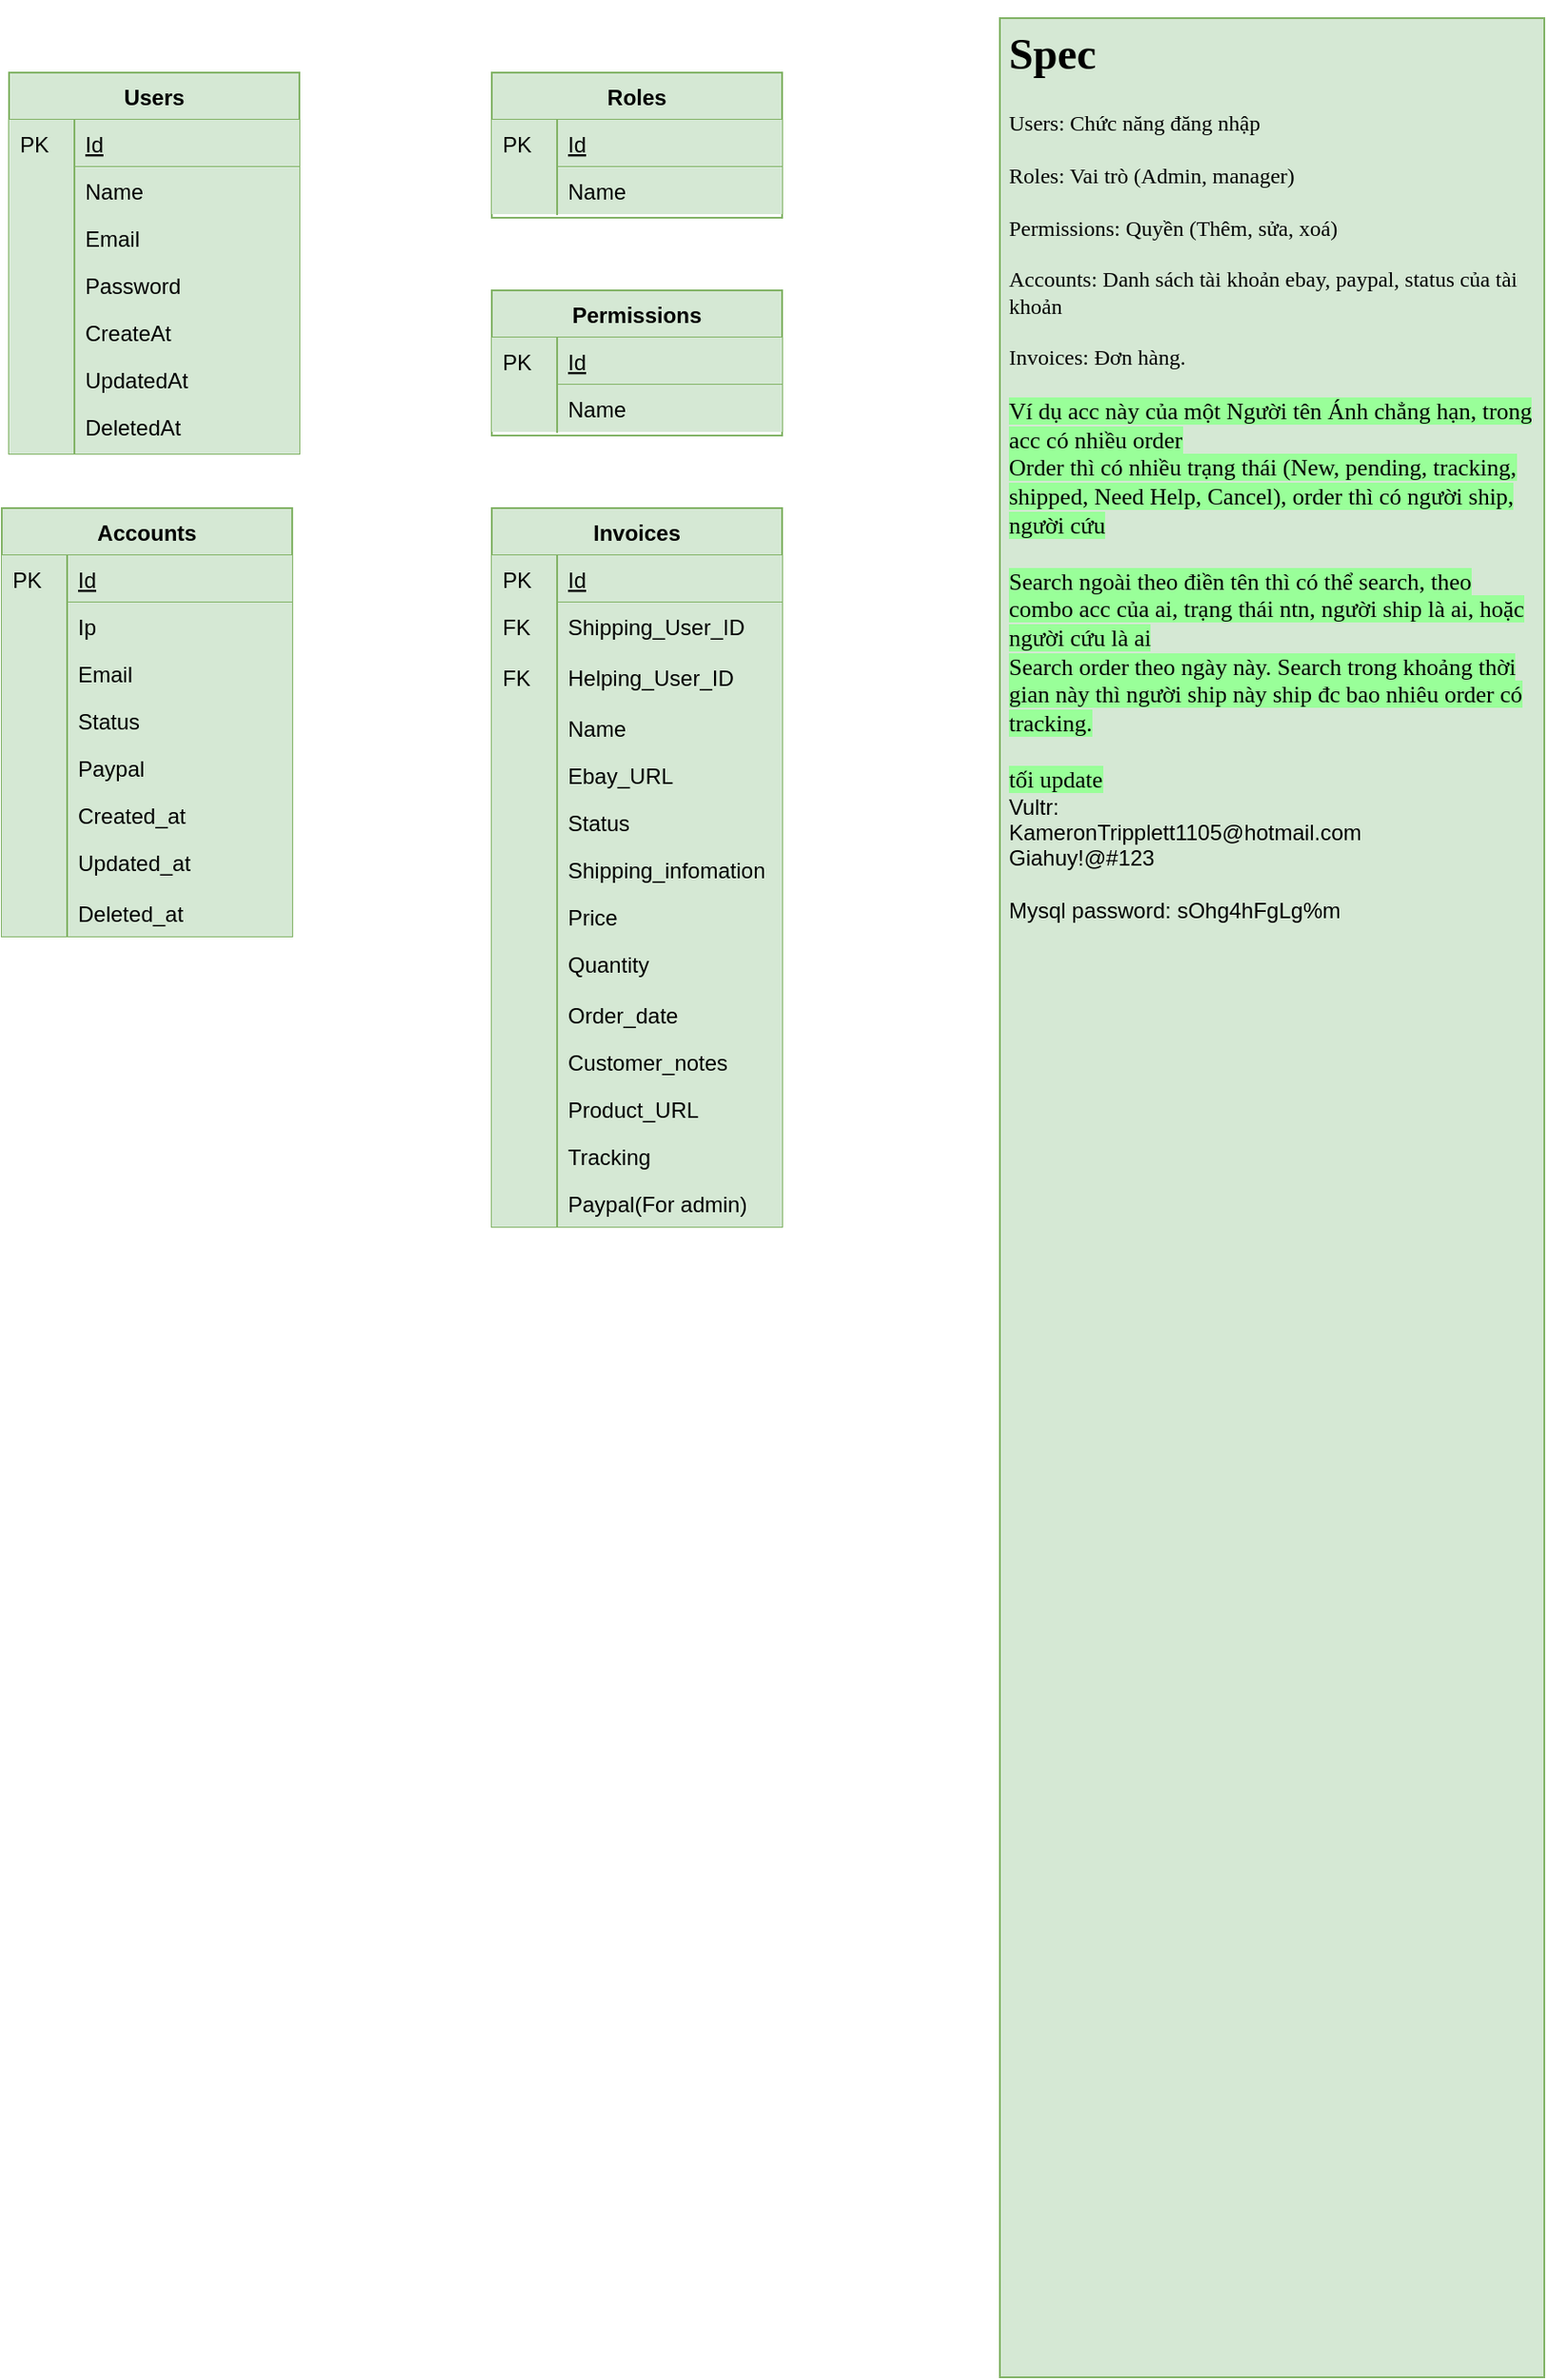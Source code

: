 <mxfile version="14.5.3" type="github">
  <diagram id="y0ZnOP137szRTd-gRZoK" name="Page-1">
    <mxGraphModel dx="946" dy="549" grid="1" gridSize="10" guides="1" tooltips="1" connect="1" arrows="1" fold="1" page="1" pageScale="1" pageWidth="850" pageHeight="1100" math="0" shadow="0">
      <root>
        <mxCell id="0" />
        <mxCell id="1" parent="0" />
        <mxCell id="boPJylaTcidCuEN8FEum-6" value="Users" style="swimlane;fontStyle=1;childLayout=stackLayout;horizontal=1;startSize=26;horizontalStack=0;resizeParent=1;resizeLast=0;collapsible=1;marginBottom=0;rounded=0;shadow=0;strokeWidth=1;fillColor=#d5e8d4;strokeColor=#82b366;" parent="1" vertex="1">
          <mxGeometry x="54" y="40" width="160" height="210" as="geometry">
            <mxRectangle x="260" y="80" width="160" height="26" as="alternateBounds" />
          </mxGeometry>
        </mxCell>
        <mxCell id="boPJylaTcidCuEN8FEum-7" value="Id" style="shape=partialRectangle;top=0;left=0;right=0;bottom=1;align=left;verticalAlign=top;fillColor=#d5e8d4;spacingLeft=40;spacingRight=4;overflow=hidden;rotatable=0;points=[[0,0.5],[1,0.5]];portConstraint=eastwest;dropTarget=0;rounded=0;shadow=0;strokeWidth=1;fontStyle=4;strokeColor=#82b366;" parent="boPJylaTcidCuEN8FEum-6" vertex="1">
          <mxGeometry y="26" width="160" height="26" as="geometry" />
        </mxCell>
        <mxCell id="boPJylaTcidCuEN8FEum-8" value="PK" style="shape=partialRectangle;top=0;left=0;bottom=0;fillColor=#d5e8d4;align=left;verticalAlign=top;spacingLeft=4;spacingRight=4;overflow=hidden;rotatable=0;points=[];portConstraint=eastwest;part=1;strokeColor=#82b366;" parent="boPJylaTcidCuEN8FEum-7" vertex="1" connectable="0">
          <mxGeometry width="36" height="26" as="geometry" />
        </mxCell>
        <mxCell id="boPJylaTcidCuEN8FEum-9" value="Name" style="shape=partialRectangle;top=0;left=0;right=0;bottom=0;align=left;verticalAlign=top;fillColor=#d5e8d4;spacingLeft=40;spacingRight=4;overflow=hidden;rotatable=0;points=[[0,0.5],[1,0.5]];portConstraint=eastwest;dropTarget=0;rounded=0;shadow=0;strokeWidth=1;strokeColor=#82b366;" parent="boPJylaTcidCuEN8FEum-6" vertex="1">
          <mxGeometry y="52" width="160" height="26" as="geometry" />
        </mxCell>
        <mxCell id="boPJylaTcidCuEN8FEum-10" value="" style="shape=partialRectangle;top=0;left=0;bottom=0;fillColor=#d5e8d4;align=left;verticalAlign=top;spacingLeft=4;spacingRight=4;overflow=hidden;rotatable=0;points=[];portConstraint=eastwest;part=1;strokeColor=#82b366;" parent="boPJylaTcidCuEN8FEum-9" vertex="1" connectable="0">
          <mxGeometry width="36" height="26" as="geometry" />
        </mxCell>
        <mxCell id="boPJylaTcidCuEN8FEum-11" value="Email" style="shape=partialRectangle;top=0;left=0;right=0;bottom=0;align=left;verticalAlign=top;fillColor=#d5e8d4;spacingLeft=40;spacingRight=4;overflow=hidden;rotatable=0;points=[[0,0.5],[1,0.5]];portConstraint=eastwest;dropTarget=0;rounded=0;shadow=0;strokeWidth=1;strokeColor=#82b366;" parent="boPJylaTcidCuEN8FEum-6" vertex="1">
          <mxGeometry y="78" width="160" height="26" as="geometry" />
        </mxCell>
        <mxCell id="boPJylaTcidCuEN8FEum-12" value="" style="shape=partialRectangle;top=0;left=0;bottom=0;fillColor=#d5e8d4;align=left;verticalAlign=top;spacingLeft=4;spacingRight=4;overflow=hidden;rotatable=0;points=[];portConstraint=eastwest;part=1;strokeColor=#82b366;" parent="boPJylaTcidCuEN8FEum-11" vertex="1" connectable="0">
          <mxGeometry width="36" height="26" as="geometry" />
        </mxCell>
        <mxCell id="boPJylaTcidCuEN8FEum-13" value="Password" style="shape=partialRectangle;top=0;left=0;right=0;bottom=0;align=left;verticalAlign=top;fillColor=#d5e8d4;spacingLeft=40;spacingRight=4;overflow=hidden;rotatable=0;points=[[0,0.5],[1,0.5]];portConstraint=eastwest;dropTarget=0;rounded=0;shadow=0;strokeWidth=1;strokeColor=#82b366;" parent="boPJylaTcidCuEN8FEum-6" vertex="1">
          <mxGeometry y="104" width="160" height="26" as="geometry" />
        </mxCell>
        <mxCell id="boPJylaTcidCuEN8FEum-14" value="" style="shape=partialRectangle;top=0;left=0;bottom=0;fillColor=#d5e8d4;align=left;verticalAlign=top;spacingLeft=4;spacingRight=4;overflow=hidden;rotatable=0;points=[];portConstraint=eastwest;part=1;strokeColor=#82b366;" parent="boPJylaTcidCuEN8FEum-13" vertex="1" connectable="0">
          <mxGeometry width="36" height="26" as="geometry" />
        </mxCell>
        <mxCell id="boPJylaTcidCuEN8FEum-15" value="CreateAt" style="shape=partialRectangle;top=0;left=0;right=0;bottom=0;align=left;verticalAlign=top;fillColor=#d5e8d4;spacingLeft=40;spacingRight=4;overflow=hidden;rotatable=0;points=[[0,0.5],[1,0.5]];portConstraint=eastwest;dropTarget=0;rounded=0;shadow=0;strokeWidth=1;strokeColor=#82b366;" parent="boPJylaTcidCuEN8FEum-6" vertex="1">
          <mxGeometry y="130" width="160" height="26" as="geometry" />
        </mxCell>
        <mxCell id="boPJylaTcidCuEN8FEum-16" value="" style="shape=partialRectangle;top=0;left=0;bottom=0;fillColor=#d5e8d4;align=left;verticalAlign=top;spacingLeft=4;spacingRight=4;overflow=hidden;rotatable=0;points=[];portConstraint=eastwest;part=1;strokeColor=#82b366;" parent="boPJylaTcidCuEN8FEum-15" vertex="1" connectable="0">
          <mxGeometry width="36" height="26" as="geometry" />
        </mxCell>
        <mxCell id="boPJylaTcidCuEN8FEum-17" value="UpdatedAt" style="shape=partialRectangle;top=0;left=0;right=0;bottom=0;align=left;verticalAlign=top;fillColor=#d5e8d4;spacingLeft=40;spacingRight=4;overflow=hidden;rotatable=0;points=[[0,0.5],[1,0.5]];portConstraint=eastwest;dropTarget=0;rounded=0;shadow=0;strokeWidth=1;strokeColor=#82b366;" parent="boPJylaTcidCuEN8FEum-6" vertex="1">
          <mxGeometry y="156" width="160" height="26" as="geometry" />
        </mxCell>
        <mxCell id="boPJylaTcidCuEN8FEum-18" value="" style="shape=partialRectangle;top=0;left=0;bottom=0;fillColor=#d5e8d4;align=left;verticalAlign=top;spacingLeft=4;spacingRight=4;overflow=hidden;rotatable=0;points=[];portConstraint=eastwest;part=1;strokeColor=#82b366;" parent="boPJylaTcidCuEN8FEum-17" vertex="1" connectable="0">
          <mxGeometry width="36" height="26" as="geometry" />
        </mxCell>
        <mxCell id="boPJylaTcidCuEN8FEum-19" value="DeletedAt" style="shape=partialRectangle;top=0;left=0;right=0;bottom=0;align=left;verticalAlign=top;fillColor=#d5e8d4;spacingLeft=40;spacingRight=4;overflow=hidden;rotatable=0;points=[[0,0.5],[1,0.5]];portConstraint=eastwest;dropTarget=0;rounded=0;shadow=0;strokeWidth=1;strokeColor=#82b366;" parent="boPJylaTcidCuEN8FEum-6" vertex="1">
          <mxGeometry y="182" width="160" height="28" as="geometry" />
        </mxCell>
        <mxCell id="boPJylaTcidCuEN8FEum-20" value="" style="shape=partialRectangle;top=0;left=0;bottom=0;fillColor=#d5e8d4;align=left;verticalAlign=top;spacingLeft=4;spacingRight=4;overflow=hidden;rotatable=0;points=[];portConstraint=eastwest;part=1;strokeColor=#82b366;" parent="boPJylaTcidCuEN8FEum-19" vertex="1" connectable="0">
          <mxGeometry width="36" height="28" as="geometry" />
        </mxCell>
        <mxCell id="boPJylaTcidCuEN8FEum-21" value="Roles" style="swimlane;fontStyle=1;childLayout=stackLayout;horizontal=1;startSize=26;horizontalStack=0;resizeParent=1;resizeLast=0;collapsible=1;marginBottom=0;rounded=0;shadow=0;strokeWidth=1;fillColor=#d5e8d4;strokeColor=#82b366;" parent="1" vertex="1">
          <mxGeometry x="320" y="40" width="160" height="80" as="geometry">
            <mxRectangle x="260" y="80" width="160" height="26" as="alternateBounds" />
          </mxGeometry>
        </mxCell>
        <mxCell id="boPJylaTcidCuEN8FEum-22" value="Id" style="shape=partialRectangle;top=0;left=0;right=0;bottom=1;align=left;verticalAlign=top;fillColor=#d5e8d4;spacingLeft=40;spacingRight=4;overflow=hidden;rotatable=0;points=[[0,0.5],[1,0.5]];portConstraint=eastwest;dropTarget=0;rounded=0;shadow=0;strokeWidth=1;fontStyle=4;strokeColor=#82b366;" parent="boPJylaTcidCuEN8FEum-21" vertex="1">
          <mxGeometry y="26" width="160" height="26" as="geometry" />
        </mxCell>
        <mxCell id="boPJylaTcidCuEN8FEum-23" value="PK" style="shape=partialRectangle;top=0;left=0;bottom=0;fillColor=#d5e8d4;align=left;verticalAlign=top;spacingLeft=4;spacingRight=4;overflow=hidden;rotatable=0;points=[];portConstraint=eastwest;part=1;strokeColor=#82b366;" parent="boPJylaTcidCuEN8FEum-22" vertex="1" connectable="0">
          <mxGeometry width="36" height="26" as="geometry" />
        </mxCell>
        <mxCell id="boPJylaTcidCuEN8FEum-24" value="Name" style="shape=partialRectangle;top=0;left=0;right=0;bottom=0;align=left;verticalAlign=top;fillColor=#d5e8d4;spacingLeft=40;spacingRight=4;overflow=hidden;rotatable=0;points=[[0,0.5],[1,0.5]];portConstraint=eastwest;dropTarget=0;rounded=0;shadow=0;strokeWidth=1;strokeColor=#82b366;" parent="boPJylaTcidCuEN8FEum-21" vertex="1">
          <mxGeometry y="52" width="160" height="26" as="geometry" />
        </mxCell>
        <mxCell id="boPJylaTcidCuEN8FEum-25" value="" style="shape=partialRectangle;top=0;left=0;bottom=0;fillColor=#d5e8d4;align=left;verticalAlign=top;spacingLeft=4;spacingRight=4;overflow=hidden;rotatable=0;points=[];portConstraint=eastwest;part=1;strokeColor=#82b366;" parent="boPJylaTcidCuEN8FEum-24" vertex="1" connectable="0">
          <mxGeometry width="36" height="26" as="geometry" />
        </mxCell>
        <mxCell id="boPJylaTcidCuEN8FEum-37" value="&lt;h1&gt;&lt;font face=&quot;Times New Roman&quot;&gt;Spec&lt;/font&gt;&lt;/h1&gt;&lt;div&gt;&lt;font face=&quot;Times New Roman&quot;&gt;Users: Chức năng đăng nhập&lt;br&gt;&lt;br&gt;Roles: Vai trò (Admin, manager)&lt;br&gt;&lt;br&gt;&lt;/font&gt;&lt;/div&gt;&lt;div&gt;&lt;font face=&quot;Times New Roman&quot;&gt;Permissions: Quyền (Thêm, sửa, xoá)&lt;br&gt;&lt;br&gt;Accounts: Danh sách tài khoản ebay, paypal, status của tài khoản&lt;br&gt;&lt;br&gt;Invoices: Đơn hàng.&lt;br&gt;&lt;br&gt;&lt;span style=&quot;font-size: 13px ; text-align: center ; background-color: rgb(153 , 255 , 153)&quot;&gt;Ví dụ acc này của một Người tên Ánh chẳng hạn, trong acc có nhiều order&lt;br&gt;Order thì có nhiều trạng thái (New, pending, tracking, shipped, Need Help, Cancel), order thì có người ship, người cứu&lt;br&gt;&lt;br&gt;Search ngoài theo điền tên thì có thể search, theo combo acc của ai, trạng thái ntn, người ship là ai, hoặc người cứu là ai&lt;br&gt;Search order theo ngày này. Search trong khoảng thời gian này thì người ship này ship đc bao nhiêu order có tracking.&lt;br&gt;&lt;br&gt;tối update&lt;br&gt;&lt;/span&gt;&lt;/font&gt;Vultr:&lt;br&gt;KameronTripplett1105@hotmail.com&lt;br&gt;Giahuy!@#123&lt;br&gt;&lt;/div&gt;&lt;div&gt;&lt;br&gt;Mysql password:&amp;nbsp;sOhg4hFgLg%m&lt;/div&gt;" style="text;html=1;strokeColor=#82b366;fillColor=#d5e8d4;spacing=5;spacingTop=-20;whiteSpace=wrap;overflow=hidden;rounded=0;" parent="1" vertex="1">
          <mxGeometry x="600" y="10" width="300" height="1300" as="geometry" />
        </mxCell>
        <mxCell id="boPJylaTcidCuEN8FEum-38" value="Permissions" style="swimlane;fontStyle=1;childLayout=stackLayout;horizontal=1;startSize=26;horizontalStack=0;resizeParent=1;resizeLast=0;collapsible=1;marginBottom=0;rounded=0;shadow=0;strokeWidth=1;fillColor=#d5e8d4;strokeColor=#82b366;" parent="1" vertex="1">
          <mxGeometry x="320" y="160" width="160" height="80" as="geometry">
            <mxRectangle x="260" y="80" width="160" height="26" as="alternateBounds" />
          </mxGeometry>
        </mxCell>
        <mxCell id="boPJylaTcidCuEN8FEum-39" value="Id" style="shape=partialRectangle;top=0;left=0;right=0;bottom=1;align=left;verticalAlign=top;fillColor=#d5e8d4;spacingLeft=40;spacingRight=4;overflow=hidden;rotatable=0;points=[[0,0.5],[1,0.5]];portConstraint=eastwest;dropTarget=0;rounded=0;shadow=0;strokeWidth=1;fontStyle=4;strokeColor=#82b366;" parent="boPJylaTcidCuEN8FEum-38" vertex="1">
          <mxGeometry y="26" width="160" height="26" as="geometry" />
        </mxCell>
        <mxCell id="boPJylaTcidCuEN8FEum-40" value="PK" style="shape=partialRectangle;top=0;left=0;bottom=0;fillColor=#d5e8d4;align=left;verticalAlign=top;spacingLeft=4;spacingRight=4;overflow=hidden;rotatable=0;points=[];portConstraint=eastwest;part=1;strokeColor=#82b366;" parent="boPJylaTcidCuEN8FEum-39" vertex="1" connectable="0">
          <mxGeometry width="36" height="26" as="geometry" />
        </mxCell>
        <mxCell id="boPJylaTcidCuEN8FEum-41" value="Name" style="shape=partialRectangle;top=0;left=0;right=0;bottom=0;align=left;verticalAlign=top;fillColor=#d5e8d4;spacingLeft=40;spacingRight=4;overflow=hidden;rotatable=0;points=[[0,0.5],[1,0.5]];portConstraint=eastwest;dropTarget=0;rounded=0;shadow=0;strokeWidth=1;strokeColor=#82b366;" parent="boPJylaTcidCuEN8FEum-38" vertex="1">
          <mxGeometry y="52" width="160" height="26" as="geometry" />
        </mxCell>
        <mxCell id="boPJylaTcidCuEN8FEum-42" value="" style="shape=partialRectangle;top=0;left=0;bottom=0;fillColor=#d5e8d4;align=left;verticalAlign=top;spacingLeft=4;spacingRight=4;overflow=hidden;rotatable=0;points=[];portConstraint=eastwest;part=1;strokeColor=#82b366;" parent="boPJylaTcidCuEN8FEum-41" vertex="1" connectable="0">
          <mxGeometry width="36" height="26" as="geometry" />
        </mxCell>
        <mxCell id="boPJylaTcidCuEN8FEum-43" value="Accounts" style="swimlane;fontStyle=1;childLayout=stackLayout;horizontal=1;startSize=26;horizontalStack=0;resizeParent=1;resizeLast=0;collapsible=1;marginBottom=0;rounded=0;shadow=0;strokeWidth=1;fillColor=#d5e8d4;strokeColor=#82b366;" parent="1" vertex="1">
          <mxGeometry x="50" y="280" width="160" height="236" as="geometry">
            <mxRectangle x="260" y="80" width="160" height="26" as="alternateBounds" />
          </mxGeometry>
        </mxCell>
        <mxCell id="boPJylaTcidCuEN8FEum-44" value="Id" style="shape=partialRectangle;top=0;left=0;right=0;bottom=1;align=left;verticalAlign=top;fillColor=#d5e8d4;spacingLeft=40;spacingRight=4;overflow=hidden;rotatable=0;points=[[0,0.5],[1,0.5]];portConstraint=eastwest;dropTarget=0;rounded=0;shadow=0;strokeWidth=1;fontStyle=4;strokeColor=#82b366;" parent="boPJylaTcidCuEN8FEum-43" vertex="1">
          <mxGeometry y="26" width="160" height="26" as="geometry" />
        </mxCell>
        <mxCell id="boPJylaTcidCuEN8FEum-45" value="PK" style="shape=partialRectangle;top=0;left=0;bottom=0;fillColor=#d5e8d4;align=left;verticalAlign=top;spacingLeft=4;spacingRight=4;overflow=hidden;rotatable=0;points=[];portConstraint=eastwest;part=1;strokeColor=#82b366;" parent="boPJylaTcidCuEN8FEum-44" vertex="1" connectable="0">
          <mxGeometry width="36" height="26" as="geometry" />
        </mxCell>
        <mxCell id="boPJylaTcidCuEN8FEum-46" value="Ip" style="shape=partialRectangle;top=0;left=0;right=0;bottom=0;align=left;verticalAlign=top;fillColor=#d5e8d4;spacingLeft=40;spacingRight=4;overflow=hidden;rotatable=0;points=[[0,0.5],[1,0.5]];portConstraint=eastwest;dropTarget=0;rounded=0;shadow=0;strokeWidth=1;strokeColor=#82b366;" parent="boPJylaTcidCuEN8FEum-43" vertex="1">
          <mxGeometry y="52" width="160" height="26" as="geometry" />
        </mxCell>
        <mxCell id="boPJylaTcidCuEN8FEum-47" value="" style="shape=partialRectangle;top=0;left=0;bottom=0;fillColor=#d5e8d4;align=left;verticalAlign=top;spacingLeft=4;spacingRight=4;overflow=hidden;rotatable=0;points=[];portConstraint=eastwest;part=1;strokeColor=#82b366;" parent="boPJylaTcidCuEN8FEum-46" vertex="1" connectable="0">
          <mxGeometry width="36" height="26" as="geometry" />
        </mxCell>
        <mxCell id="boPJylaTcidCuEN8FEum-48" value="Email" style="shape=partialRectangle;top=0;left=0;right=0;bottom=0;align=left;verticalAlign=top;fillColor=#d5e8d4;spacingLeft=40;spacingRight=4;overflow=hidden;rotatable=0;points=[[0,0.5],[1,0.5]];portConstraint=eastwest;dropTarget=0;rounded=0;shadow=0;strokeWidth=1;strokeColor=#82b366;" parent="boPJylaTcidCuEN8FEum-43" vertex="1">
          <mxGeometry y="78" width="160" height="26" as="geometry" />
        </mxCell>
        <mxCell id="boPJylaTcidCuEN8FEum-49" value="" style="shape=partialRectangle;top=0;left=0;bottom=0;fillColor=#d5e8d4;align=left;verticalAlign=top;spacingLeft=4;spacingRight=4;overflow=hidden;rotatable=0;points=[];portConstraint=eastwest;part=1;strokeColor=#82b366;" parent="boPJylaTcidCuEN8FEum-48" vertex="1" connectable="0">
          <mxGeometry width="36" height="26" as="geometry" />
        </mxCell>
        <mxCell id="boPJylaTcidCuEN8FEum-50" value="Status" style="shape=partialRectangle;top=0;left=0;right=0;bottom=0;align=left;verticalAlign=top;fillColor=#d5e8d4;spacingLeft=40;spacingRight=4;overflow=hidden;rotatable=0;points=[[0,0.5],[1,0.5]];portConstraint=eastwest;dropTarget=0;rounded=0;shadow=0;strokeWidth=1;strokeColor=#82b366;" parent="boPJylaTcidCuEN8FEum-43" vertex="1">
          <mxGeometry y="104" width="160" height="26" as="geometry" />
        </mxCell>
        <mxCell id="boPJylaTcidCuEN8FEum-51" value="" style="shape=partialRectangle;top=0;left=0;bottom=0;fillColor=#d5e8d4;align=left;verticalAlign=top;spacingLeft=4;spacingRight=4;overflow=hidden;rotatable=0;points=[];portConstraint=eastwest;part=1;strokeColor=#82b366;" parent="boPJylaTcidCuEN8FEum-50" vertex="1" connectable="0">
          <mxGeometry width="36" height="26" as="geometry" />
        </mxCell>
        <mxCell id="boPJylaTcidCuEN8FEum-52" value="Paypal" style="shape=partialRectangle;top=0;left=0;right=0;bottom=0;align=left;verticalAlign=top;fillColor=#d5e8d4;spacingLeft=40;spacingRight=4;overflow=hidden;rotatable=0;points=[[0,0.5],[1,0.5]];portConstraint=eastwest;dropTarget=0;rounded=0;shadow=0;strokeWidth=1;strokeColor=#82b366;" parent="boPJylaTcidCuEN8FEum-43" vertex="1">
          <mxGeometry y="130" width="160" height="26" as="geometry" />
        </mxCell>
        <mxCell id="boPJylaTcidCuEN8FEum-53" value="" style="shape=partialRectangle;top=0;left=0;bottom=0;fillColor=#d5e8d4;align=left;verticalAlign=top;spacingLeft=4;spacingRight=4;overflow=hidden;rotatable=0;points=[];portConstraint=eastwest;part=1;strokeColor=#82b366;" parent="boPJylaTcidCuEN8FEum-52" vertex="1" connectable="0">
          <mxGeometry width="36" height="26" as="geometry" />
        </mxCell>
        <mxCell id="boPJylaTcidCuEN8FEum-54" value="Created_at" style="shape=partialRectangle;top=0;left=0;right=0;bottom=0;align=left;verticalAlign=top;fillColor=#d5e8d4;spacingLeft=40;spacingRight=4;overflow=hidden;rotatable=0;points=[[0,0.5],[1,0.5]];portConstraint=eastwest;dropTarget=0;rounded=0;shadow=0;strokeWidth=1;strokeColor=#82b366;" parent="boPJylaTcidCuEN8FEum-43" vertex="1">
          <mxGeometry y="156" width="160" height="26" as="geometry" />
        </mxCell>
        <mxCell id="boPJylaTcidCuEN8FEum-55" value="" style="shape=partialRectangle;top=0;left=0;bottom=0;fillColor=#d5e8d4;align=left;verticalAlign=top;spacingLeft=4;spacingRight=4;overflow=hidden;rotatable=0;points=[];portConstraint=eastwest;part=1;strokeColor=#82b366;" parent="boPJylaTcidCuEN8FEum-54" vertex="1" connectable="0">
          <mxGeometry width="36" height="26" as="geometry" />
        </mxCell>
        <mxCell id="boPJylaTcidCuEN8FEum-56" value="Updated_at" style="shape=partialRectangle;top=0;left=0;right=0;bottom=0;align=left;verticalAlign=top;fillColor=#d5e8d4;spacingLeft=40;spacingRight=4;overflow=hidden;rotatable=0;points=[[0,0.5],[1,0.5]];portConstraint=eastwest;dropTarget=0;rounded=0;shadow=0;strokeWidth=1;strokeColor=#82b366;" parent="boPJylaTcidCuEN8FEum-43" vertex="1">
          <mxGeometry y="182" width="160" height="28" as="geometry" />
        </mxCell>
        <mxCell id="boPJylaTcidCuEN8FEum-57" value="" style="shape=partialRectangle;top=0;left=0;bottom=0;fillColor=#d5e8d4;align=left;verticalAlign=top;spacingLeft=4;spacingRight=4;overflow=hidden;rotatable=0;points=[];portConstraint=eastwest;part=1;strokeColor=#82b366;" parent="boPJylaTcidCuEN8FEum-56" vertex="1" connectable="0">
          <mxGeometry width="36" height="28" as="geometry" />
        </mxCell>
        <mxCell id="r5H1ifJNaRZj2MKZkOvh-1" value="Deleted_at" style="shape=partialRectangle;top=0;left=0;right=0;bottom=0;align=left;verticalAlign=top;fillColor=#d5e8d4;spacingLeft=40;spacingRight=4;overflow=hidden;rotatable=0;points=[[0,0.5],[1,0.5]];portConstraint=eastwest;dropTarget=0;rounded=0;shadow=0;strokeWidth=1;strokeColor=#82b366;" parent="boPJylaTcidCuEN8FEum-43" vertex="1">
          <mxGeometry y="210" width="160" height="26" as="geometry" />
        </mxCell>
        <mxCell id="r5H1ifJNaRZj2MKZkOvh-2" value="" style="shape=partialRectangle;top=0;left=0;bottom=0;fillColor=#d5e8d4;align=left;verticalAlign=top;spacingLeft=4;spacingRight=4;overflow=hidden;rotatable=0;points=[];portConstraint=eastwest;part=1;strokeColor=#82b366;" parent="r5H1ifJNaRZj2MKZkOvh-1" vertex="1" connectable="0">
          <mxGeometry width="36" height="26" as="geometry" />
        </mxCell>
        <mxCell id="r5H1ifJNaRZj2MKZkOvh-3" value="Invoices" style="swimlane;fontStyle=1;childLayout=stackLayout;horizontal=1;startSize=26;horizontalStack=0;resizeParent=1;resizeLast=0;collapsible=1;marginBottom=0;rounded=0;shadow=0;strokeWidth=1;fillColor=#d5e8d4;strokeColor=#82b366;" parent="1" vertex="1">
          <mxGeometry x="320" y="280" width="160" height="396" as="geometry">
            <mxRectangle x="260" y="80" width="160" height="26" as="alternateBounds" />
          </mxGeometry>
        </mxCell>
        <mxCell id="r5H1ifJNaRZj2MKZkOvh-4" value="Id" style="shape=partialRectangle;top=0;left=0;right=0;bottom=1;align=left;verticalAlign=top;fillColor=#d5e8d4;spacingLeft=40;spacingRight=4;overflow=hidden;rotatable=0;points=[[0,0.5],[1,0.5]];portConstraint=eastwest;dropTarget=0;rounded=0;shadow=0;strokeWidth=1;fontStyle=4;strokeColor=#82b366;" parent="r5H1ifJNaRZj2MKZkOvh-3" vertex="1">
          <mxGeometry y="26" width="160" height="26" as="geometry" />
        </mxCell>
        <mxCell id="r5H1ifJNaRZj2MKZkOvh-5" value="PK" style="shape=partialRectangle;top=0;left=0;bottom=0;fillColor=#d5e8d4;align=left;verticalAlign=top;spacingLeft=4;spacingRight=4;overflow=hidden;rotatable=0;points=[];portConstraint=eastwest;part=1;strokeColor=#82b366;" parent="r5H1ifJNaRZj2MKZkOvh-4" vertex="1" connectable="0">
          <mxGeometry width="36" height="26" as="geometry" />
        </mxCell>
        <mxCell id="r5H1ifJNaRZj2MKZkOvh-20" value="Shipping_User_ID" style="shape=partialRectangle;top=0;left=0;right=0;bottom=0;align=left;verticalAlign=top;fillColor=#d5e8d4;spacingLeft=40;spacingRight=4;overflow=hidden;rotatable=0;points=[[0,0.5],[1,0.5]];portConstraint=eastwest;dropTarget=0;rounded=0;shadow=0;strokeWidth=1;strokeColor=#82b366;" parent="r5H1ifJNaRZj2MKZkOvh-3" vertex="1">
          <mxGeometry y="52" width="160" height="28" as="geometry" />
        </mxCell>
        <mxCell id="r5H1ifJNaRZj2MKZkOvh-21" value="FK" style="shape=partialRectangle;top=0;left=0;bottom=0;fillColor=#d5e8d4;align=left;verticalAlign=top;spacingLeft=4;spacingRight=4;overflow=hidden;rotatable=0;points=[];portConstraint=eastwest;part=1;strokeColor=#82b366;" parent="r5H1ifJNaRZj2MKZkOvh-20" vertex="1" connectable="0">
          <mxGeometry width="36" height="28" as="geometry" />
        </mxCell>
        <mxCell id="r5H1ifJNaRZj2MKZkOvh-24" value="Helping_User_ID" style="shape=partialRectangle;top=0;left=0;right=0;bottom=0;align=left;verticalAlign=top;fillColor=#d5e8d4;spacingLeft=40;spacingRight=4;overflow=hidden;rotatable=0;points=[[0,0.5],[1,0.5]];portConstraint=eastwest;dropTarget=0;rounded=0;shadow=0;strokeWidth=1;strokeColor=#82b366;" parent="r5H1ifJNaRZj2MKZkOvh-3" vertex="1">
          <mxGeometry y="80" width="160" height="28" as="geometry" />
        </mxCell>
        <mxCell id="r5H1ifJNaRZj2MKZkOvh-25" value="FK" style="shape=partialRectangle;top=0;left=0;bottom=0;fillColor=#d5e8d4;align=left;verticalAlign=top;spacingLeft=4;spacingRight=4;overflow=hidden;rotatable=0;points=[];portConstraint=eastwest;part=1;strokeColor=#82b366;" parent="r5H1ifJNaRZj2MKZkOvh-24" vertex="1" connectable="0">
          <mxGeometry width="36" height="28" as="geometry" />
        </mxCell>
        <mxCell id="r5H1ifJNaRZj2MKZkOvh-6" value="Name" style="shape=partialRectangle;top=0;left=0;right=0;bottom=0;align=left;verticalAlign=top;fillColor=#d5e8d4;spacingLeft=40;spacingRight=4;overflow=hidden;rotatable=0;points=[[0,0.5],[1,0.5]];portConstraint=eastwest;dropTarget=0;rounded=0;shadow=0;strokeWidth=1;strokeColor=#82b366;" parent="r5H1ifJNaRZj2MKZkOvh-3" vertex="1">
          <mxGeometry y="108" width="160" height="26" as="geometry" />
        </mxCell>
        <mxCell id="r5H1ifJNaRZj2MKZkOvh-7" value="" style="shape=partialRectangle;top=0;left=0;bottom=0;fillColor=#d5e8d4;align=left;verticalAlign=top;spacingLeft=4;spacingRight=4;overflow=hidden;rotatable=0;points=[];portConstraint=eastwest;part=1;strokeColor=#82b366;" parent="r5H1ifJNaRZj2MKZkOvh-6" vertex="1" connectable="0">
          <mxGeometry width="36" height="26" as="geometry" />
        </mxCell>
        <mxCell id="r5H1ifJNaRZj2MKZkOvh-8" value="Ebay_URL" style="shape=partialRectangle;top=0;left=0;right=0;bottom=0;align=left;verticalAlign=top;fillColor=#d5e8d4;spacingLeft=40;spacingRight=4;overflow=hidden;rotatable=0;points=[[0,0.5],[1,0.5]];portConstraint=eastwest;dropTarget=0;rounded=0;shadow=0;strokeWidth=1;strokeColor=#82b366;" parent="r5H1ifJNaRZj2MKZkOvh-3" vertex="1">
          <mxGeometry y="134" width="160" height="26" as="geometry" />
        </mxCell>
        <mxCell id="r5H1ifJNaRZj2MKZkOvh-9" value="" style="shape=partialRectangle;top=0;left=0;bottom=0;fillColor=#d5e8d4;align=left;verticalAlign=top;spacingLeft=4;spacingRight=4;overflow=hidden;rotatable=0;points=[];portConstraint=eastwest;part=1;strokeColor=#82b366;" parent="r5H1ifJNaRZj2MKZkOvh-8" vertex="1" connectable="0">
          <mxGeometry width="36" height="26" as="geometry" />
        </mxCell>
        <mxCell id="r5H1ifJNaRZj2MKZkOvh-10" value="Status" style="shape=partialRectangle;top=0;left=0;right=0;bottom=0;align=left;verticalAlign=top;fillColor=#d5e8d4;spacingLeft=40;spacingRight=4;overflow=hidden;rotatable=0;points=[[0,0.5],[1,0.5]];portConstraint=eastwest;dropTarget=0;rounded=0;shadow=0;strokeWidth=1;strokeColor=#82b366;" parent="r5H1ifJNaRZj2MKZkOvh-3" vertex="1">
          <mxGeometry y="160" width="160" height="26" as="geometry" />
        </mxCell>
        <mxCell id="r5H1ifJNaRZj2MKZkOvh-11" value="" style="shape=partialRectangle;top=0;left=0;bottom=0;fillColor=#d5e8d4;align=left;verticalAlign=top;spacingLeft=4;spacingRight=4;overflow=hidden;rotatable=0;points=[];portConstraint=eastwest;part=1;strokeColor=#82b366;" parent="r5H1ifJNaRZj2MKZkOvh-10" vertex="1" connectable="0">
          <mxGeometry width="36" height="26" as="geometry" />
        </mxCell>
        <mxCell id="r5H1ifJNaRZj2MKZkOvh-12" value="Shipping_infomation" style="shape=partialRectangle;top=0;left=0;right=0;bottom=0;align=left;verticalAlign=top;fillColor=#d5e8d4;spacingLeft=40;spacingRight=4;overflow=hidden;rotatable=0;points=[[0,0.5],[1,0.5]];portConstraint=eastwest;dropTarget=0;rounded=0;shadow=0;strokeWidth=1;strokeColor=#82b366;" parent="r5H1ifJNaRZj2MKZkOvh-3" vertex="1">
          <mxGeometry y="186" width="160" height="26" as="geometry" />
        </mxCell>
        <mxCell id="r5H1ifJNaRZj2MKZkOvh-13" value="" style="shape=partialRectangle;top=0;left=0;bottom=0;fillColor=#d5e8d4;align=left;verticalAlign=top;spacingLeft=4;spacingRight=4;overflow=hidden;rotatable=0;points=[];portConstraint=eastwest;part=1;strokeColor=#82b366;" parent="r5H1ifJNaRZj2MKZkOvh-12" vertex="1" connectable="0">
          <mxGeometry width="36" height="26" as="geometry" />
        </mxCell>
        <mxCell id="r5H1ifJNaRZj2MKZkOvh-14" value="Price" style="shape=partialRectangle;top=0;left=0;right=0;bottom=0;align=left;verticalAlign=top;fillColor=#d5e8d4;spacingLeft=40;spacingRight=4;overflow=hidden;rotatable=0;points=[[0,0.5],[1,0.5]];portConstraint=eastwest;dropTarget=0;rounded=0;shadow=0;strokeWidth=1;strokeColor=#82b366;" parent="r5H1ifJNaRZj2MKZkOvh-3" vertex="1">
          <mxGeometry y="212" width="160" height="26" as="geometry" />
        </mxCell>
        <mxCell id="r5H1ifJNaRZj2MKZkOvh-15" value="" style="shape=partialRectangle;top=0;left=0;bottom=0;fillColor=#d5e8d4;align=left;verticalAlign=top;spacingLeft=4;spacingRight=4;overflow=hidden;rotatable=0;points=[];portConstraint=eastwest;part=1;strokeColor=#82b366;" parent="r5H1ifJNaRZj2MKZkOvh-14" vertex="1" connectable="0">
          <mxGeometry width="36" height="26" as="geometry" />
        </mxCell>
        <mxCell id="r5H1ifJNaRZj2MKZkOvh-16" value="Quantity" style="shape=partialRectangle;top=0;left=0;right=0;bottom=0;align=left;verticalAlign=top;fillColor=#d5e8d4;spacingLeft=40;spacingRight=4;overflow=hidden;rotatable=0;points=[[0,0.5],[1,0.5]];portConstraint=eastwest;dropTarget=0;rounded=0;shadow=0;strokeWidth=1;strokeColor=#82b366;" parent="r5H1ifJNaRZj2MKZkOvh-3" vertex="1">
          <mxGeometry y="238" width="160" height="28" as="geometry" />
        </mxCell>
        <mxCell id="r5H1ifJNaRZj2MKZkOvh-17" value="" style="shape=partialRectangle;top=0;left=0;bottom=0;fillColor=#d5e8d4;align=left;verticalAlign=top;spacingLeft=4;spacingRight=4;overflow=hidden;rotatable=0;points=[];portConstraint=eastwest;part=1;strokeColor=#82b366;" parent="r5H1ifJNaRZj2MKZkOvh-16" vertex="1" connectable="0">
          <mxGeometry width="36" height="28" as="geometry" />
        </mxCell>
        <mxCell id="r5H1ifJNaRZj2MKZkOvh-18" value="Order_date" style="shape=partialRectangle;top=0;left=0;right=0;bottom=0;align=left;verticalAlign=top;fillColor=#d5e8d4;spacingLeft=40;spacingRight=4;overflow=hidden;rotatable=0;points=[[0,0.5],[1,0.5]];portConstraint=eastwest;dropTarget=0;rounded=0;shadow=0;strokeWidth=1;strokeColor=#82b366;" parent="r5H1ifJNaRZj2MKZkOvh-3" vertex="1">
          <mxGeometry y="266" width="160" height="26" as="geometry" />
        </mxCell>
        <mxCell id="r5H1ifJNaRZj2MKZkOvh-19" value="" style="shape=partialRectangle;top=0;left=0;bottom=0;fillColor=#d5e8d4;align=left;verticalAlign=top;spacingLeft=4;spacingRight=4;overflow=hidden;rotatable=0;points=[];portConstraint=eastwest;part=1;strokeColor=#82b366;" parent="r5H1ifJNaRZj2MKZkOvh-18" vertex="1" connectable="0">
          <mxGeometry width="36" height="26" as="geometry" />
        </mxCell>
        <mxCell id="r5H1ifJNaRZj2MKZkOvh-26" value="Customer_notes" style="shape=partialRectangle;top=0;left=0;right=0;bottom=0;align=left;verticalAlign=top;fillColor=#d5e8d4;spacingLeft=40;spacingRight=4;overflow=hidden;rotatable=0;points=[[0,0.5],[1,0.5]];portConstraint=eastwest;dropTarget=0;rounded=0;shadow=0;strokeWidth=1;strokeColor=#82b366;" parent="r5H1ifJNaRZj2MKZkOvh-3" vertex="1">
          <mxGeometry y="292" width="160" height="26" as="geometry" />
        </mxCell>
        <mxCell id="r5H1ifJNaRZj2MKZkOvh-27" value="" style="shape=partialRectangle;top=0;left=0;bottom=0;fillColor=#d5e8d4;align=left;verticalAlign=top;spacingLeft=4;spacingRight=4;overflow=hidden;rotatable=0;points=[];portConstraint=eastwest;part=1;strokeColor=#82b366;" parent="r5H1ifJNaRZj2MKZkOvh-26" vertex="1" connectable="0">
          <mxGeometry width="36" height="26" as="geometry" />
        </mxCell>
        <mxCell id="r5H1ifJNaRZj2MKZkOvh-28" value="Product_URL" style="shape=partialRectangle;top=0;left=0;right=0;bottom=0;align=left;verticalAlign=top;fillColor=#d5e8d4;spacingLeft=40;spacingRight=4;overflow=hidden;rotatable=0;points=[[0,0.5],[1,0.5]];portConstraint=eastwest;dropTarget=0;rounded=0;shadow=0;strokeWidth=1;strokeColor=#82b366;" parent="r5H1ifJNaRZj2MKZkOvh-3" vertex="1">
          <mxGeometry y="318" width="160" height="26" as="geometry" />
        </mxCell>
        <mxCell id="r5H1ifJNaRZj2MKZkOvh-29" value="" style="shape=partialRectangle;top=0;left=0;bottom=0;fillColor=#d5e8d4;align=left;verticalAlign=top;spacingLeft=4;spacingRight=4;overflow=hidden;rotatable=0;points=[];portConstraint=eastwest;part=1;strokeColor=#82b366;" parent="r5H1ifJNaRZj2MKZkOvh-28" vertex="1" connectable="0">
          <mxGeometry width="36" height="26" as="geometry" />
        </mxCell>
        <mxCell id="r5H1ifJNaRZj2MKZkOvh-30" value="Tracking" style="shape=partialRectangle;top=0;left=0;right=0;bottom=0;align=left;verticalAlign=top;fillColor=#d5e8d4;spacingLeft=40;spacingRight=4;overflow=hidden;rotatable=0;points=[[0,0.5],[1,0.5]];portConstraint=eastwest;dropTarget=0;rounded=0;shadow=0;strokeWidth=1;strokeColor=#82b366;" parent="r5H1ifJNaRZj2MKZkOvh-3" vertex="1">
          <mxGeometry y="344" width="160" height="26" as="geometry" />
        </mxCell>
        <mxCell id="r5H1ifJNaRZj2MKZkOvh-31" value="" style="shape=partialRectangle;top=0;left=0;bottom=0;fillColor=#d5e8d4;align=left;verticalAlign=top;spacingLeft=4;spacingRight=4;overflow=hidden;rotatable=0;points=[];portConstraint=eastwest;part=1;strokeColor=#82b366;" parent="r5H1ifJNaRZj2MKZkOvh-30" vertex="1" connectable="0">
          <mxGeometry width="36" height="26" as="geometry" />
        </mxCell>
        <mxCell id="r5H1ifJNaRZj2MKZkOvh-32" value="Paypal(For admin)" style="shape=partialRectangle;top=0;left=0;right=0;bottom=0;align=left;verticalAlign=top;fillColor=#d5e8d4;spacingLeft=40;spacingRight=4;overflow=hidden;rotatable=0;points=[[0,0.5],[1,0.5]];portConstraint=eastwest;dropTarget=0;rounded=0;shadow=0;strokeWidth=1;strokeColor=#82b366;" parent="r5H1ifJNaRZj2MKZkOvh-3" vertex="1">
          <mxGeometry y="370" width="160" height="26" as="geometry" />
        </mxCell>
        <mxCell id="r5H1ifJNaRZj2MKZkOvh-33" value="" style="shape=partialRectangle;top=0;left=0;bottom=0;fillColor=#d5e8d4;align=left;verticalAlign=top;spacingLeft=4;spacingRight=4;overflow=hidden;rotatable=0;points=[];portConstraint=eastwest;part=1;strokeColor=#82b366;" parent="r5H1ifJNaRZj2MKZkOvh-32" vertex="1" connectable="0">
          <mxGeometry width="36" height="26" as="geometry" />
        </mxCell>
      </root>
    </mxGraphModel>
  </diagram>
</mxfile>
